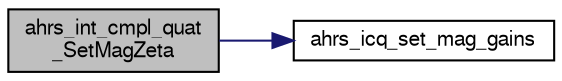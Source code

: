digraph "ahrs_int_cmpl_quat_SetMagZeta"
{
  edge [fontname="FreeSans",fontsize="10",labelfontname="FreeSans",labelfontsize="10"];
  node [fontname="FreeSans",fontsize="10",shape=record];
  rankdir="LR";
  Node1 [label="ahrs_int_cmpl_quat\l_SetMagZeta",height=0.2,width=0.4,color="black", fillcolor="grey75", style="filled", fontcolor="black"];
  Node1 -> Node2 [color="midnightblue",fontsize="10",style="solid",fontname="FreeSans"];
  Node2 [label="ahrs_icq_set_mag_gains",height=0.2,width=0.4,color="black", fillcolor="white", style="filled",URL="$ahrs__int__cmpl__quat_8h.html#ac7ceba3dd76d68435d752209115992d3",tooltip="update pre-computed kp and ki gains from mag_omega and mag_zeta "];
}

